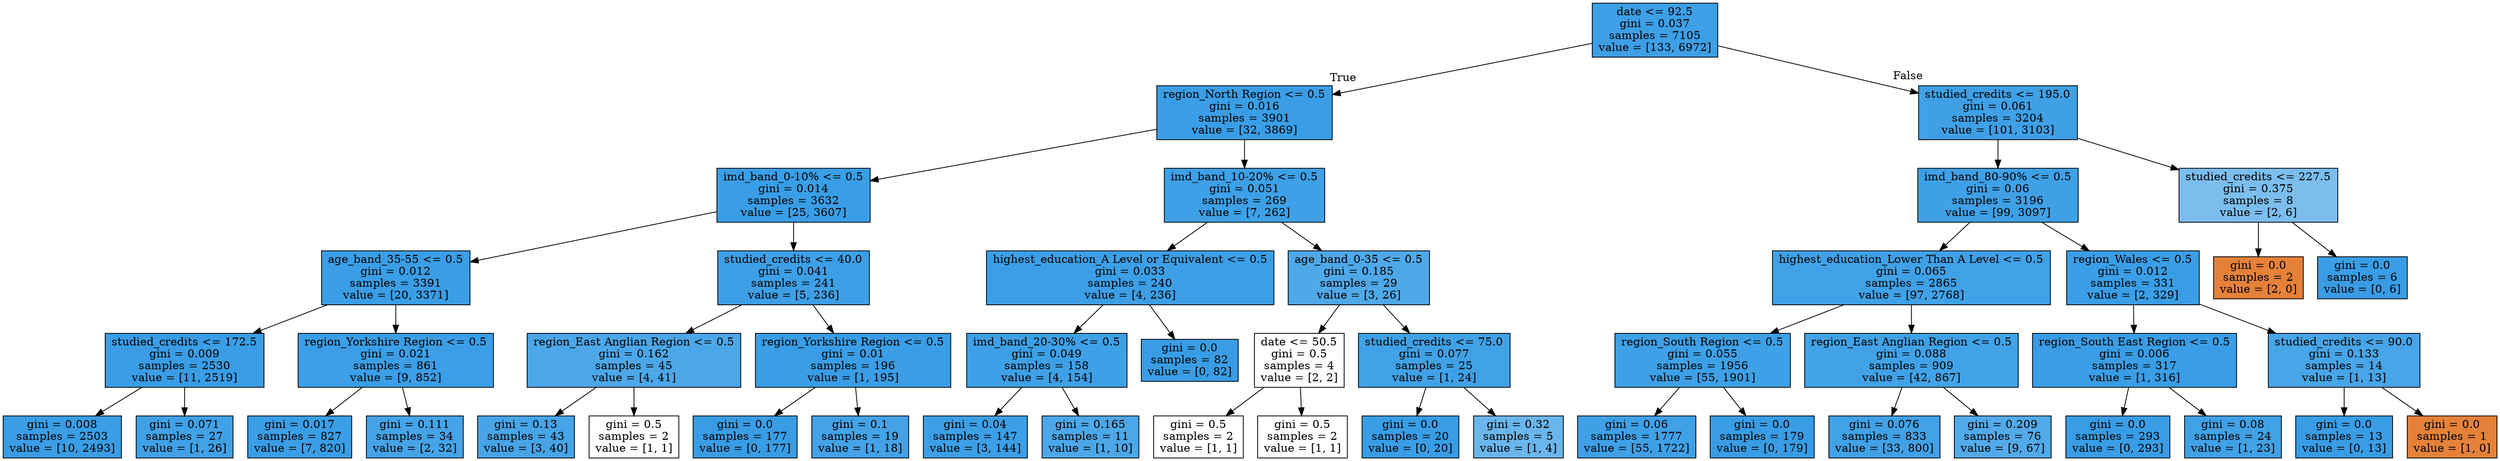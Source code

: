 digraph Tree {
node [shape=box, style="filled", color="black"] ;
0 [label="date <= 92.5\ngini = 0.037\nsamples = 7105\nvalue = [133, 6972]", fillcolor="#399de5fa"] ;
1 [label="region_North Region <= 0.5\ngini = 0.016\nsamples = 3901\nvalue = [32, 3869]", fillcolor="#399de5fd"] ;
0 -> 1 [labeldistance=2.5, labelangle=45, headlabel="True"] ;
2 [label="imd_band_0-10% <= 0.5\ngini = 0.014\nsamples = 3632\nvalue = [25, 3607]", fillcolor="#399de5fd"] ;
1 -> 2 ;
3 [label="age_band_35-55 <= 0.5\ngini = 0.012\nsamples = 3391\nvalue = [20, 3371]", fillcolor="#399de5fd"] ;
2 -> 3 ;
4 [label="studied_credits <= 172.5\ngini = 0.009\nsamples = 2530\nvalue = [11, 2519]", fillcolor="#399de5fe"] ;
3 -> 4 ;
5 [label="gini = 0.008\nsamples = 2503\nvalue = [10, 2493]", fillcolor="#399de5fe"] ;
4 -> 5 ;
6 [label="gini = 0.071\nsamples = 27\nvalue = [1, 26]", fillcolor="#399de5f5"] ;
4 -> 6 ;
7 [label="region_Yorkshire Region <= 0.5\ngini = 0.021\nsamples = 861\nvalue = [9, 852]", fillcolor="#399de5fc"] ;
3 -> 7 ;
8 [label="gini = 0.017\nsamples = 827\nvalue = [7, 820]", fillcolor="#399de5fd"] ;
7 -> 8 ;
9 [label="gini = 0.111\nsamples = 34\nvalue = [2, 32]", fillcolor="#399de5ef"] ;
7 -> 9 ;
10 [label="studied_credits <= 40.0\ngini = 0.041\nsamples = 241\nvalue = [5, 236]", fillcolor="#399de5fa"] ;
2 -> 10 ;
11 [label="region_East Anglian Region <= 0.5\ngini = 0.162\nsamples = 45\nvalue = [4, 41]", fillcolor="#399de5e6"] ;
10 -> 11 ;
12 [label="gini = 0.13\nsamples = 43\nvalue = [3, 40]", fillcolor="#399de5ec"] ;
11 -> 12 ;
13 [label="gini = 0.5\nsamples = 2\nvalue = [1, 1]", fillcolor="#e5813900"] ;
11 -> 13 ;
14 [label="region_Yorkshire Region <= 0.5\ngini = 0.01\nsamples = 196\nvalue = [1, 195]", fillcolor="#399de5fe"] ;
10 -> 14 ;
15 [label="gini = 0.0\nsamples = 177\nvalue = [0, 177]", fillcolor="#399de5ff"] ;
14 -> 15 ;
16 [label="gini = 0.1\nsamples = 19\nvalue = [1, 18]", fillcolor="#399de5f1"] ;
14 -> 16 ;
17 [label="imd_band_10-20% <= 0.5\ngini = 0.051\nsamples = 269\nvalue = [7, 262]", fillcolor="#399de5f8"] ;
1 -> 17 ;
18 [label="highest_education_A Level or Equivalent <= 0.5\ngini = 0.033\nsamples = 240\nvalue = [4, 236]", fillcolor="#399de5fb"] ;
17 -> 18 ;
19 [label="imd_band_20-30% <= 0.5\ngini = 0.049\nsamples = 158\nvalue = [4, 154]", fillcolor="#399de5f8"] ;
18 -> 19 ;
20 [label="gini = 0.04\nsamples = 147\nvalue = [3, 144]", fillcolor="#399de5fa"] ;
19 -> 20 ;
21 [label="gini = 0.165\nsamples = 11\nvalue = [1, 10]", fillcolor="#399de5e6"] ;
19 -> 21 ;
22 [label="gini = 0.0\nsamples = 82\nvalue = [0, 82]", fillcolor="#399de5ff"] ;
18 -> 22 ;
23 [label="age_band_0-35 <= 0.5\ngini = 0.185\nsamples = 29\nvalue = [3, 26]", fillcolor="#399de5e2"] ;
17 -> 23 ;
24 [label="date <= 50.5\ngini = 0.5\nsamples = 4\nvalue = [2, 2]", fillcolor="#e5813900"] ;
23 -> 24 ;
25 [label="gini = 0.5\nsamples = 2\nvalue = [1, 1]", fillcolor="#e5813900"] ;
24 -> 25 ;
26 [label="gini = 0.5\nsamples = 2\nvalue = [1, 1]", fillcolor="#e5813900"] ;
24 -> 26 ;
27 [label="studied_credits <= 75.0\ngini = 0.077\nsamples = 25\nvalue = [1, 24]", fillcolor="#399de5f4"] ;
23 -> 27 ;
28 [label="gini = 0.0\nsamples = 20\nvalue = [0, 20]", fillcolor="#399de5ff"] ;
27 -> 28 ;
29 [label="gini = 0.32\nsamples = 5\nvalue = [1, 4]", fillcolor="#399de5bf"] ;
27 -> 29 ;
30 [label="studied_credits <= 195.0\ngini = 0.061\nsamples = 3204\nvalue = [101, 3103]", fillcolor="#399de5f7"] ;
0 -> 30 [labeldistance=2.5, labelangle=-45, headlabel="False"] ;
31 [label="imd_band_80-90% <= 0.5\ngini = 0.06\nsamples = 3196\nvalue = [99, 3097]", fillcolor="#399de5f7"] ;
30 -> 31 ;
32 [label="highest_education_Lower Than A Level <= 0.5\ngini = 0.065\nsamples = 2865\nvalue = [97, 2768]", fillcolor="#399de5f6"] ;
31 -> 32 ;
33 [label="region_South Region <= 0.5\ngini = 0.055\nsamples = 1956\nvalue = [55, 1901]", fillcolor="#399de5f8"] ;
32 -> 33 ;
34 [label="gini = 0.06\nsamples = 1777\nvalue = [55, 1722]", fillcolor="#399de5f7"] ;
33 -> 34 ;
35 [label="gini = 0.0\nsamples = 179\nvalue = [0, 179]", fillcolor="#399de5ff"] ;
33 -> 35 ;
36 [label="region_East Anglian Region <= 0.5\ngini = 0.088\nsamples = 909\nvalue = [42, 867]", fillcolor="#399de5f3"] ;
32 -> 36 ;
37 [label="gini = 0.076\nsamples = 833\nvalue = [33, 800]", fillcolor="#399de5f4"] ;
36 -> 37 ;
38 [label="gini = 0.209\nsamples = 76\nvalue = [9, 67]", fillcolor="#399de5dd"] ;
36 -> 38 ;
39 [label="region_Wales <= 0.5\ngini = 0.012\nsamples = 331\nvalue = [2, 329]", fillcolor="#399de5fd"] ;
31 -> 39 ;
40 [label="region_South East Region <= 0.5\ngini = 0.006\nsamples = 317\nvalue = [1, 316]", fillcolor="#399de5fe"] ;
39 -> 40 ;
41 [label="gini = 0.0\nsamples = 293\nvalue = [0, 293]", fillcolor="#399de5ff"] ;
40 -> 41 ;
42 [label="gini = 0.08\nsamples = 24\nvalue = [1, 23]", fillcolor="#399de5f4"] ;
40 -> 42 ;
43 [label="studied_credits <= 90.0\ngini = 0.133\nsamples = 14\nvalue = [1, 13]", fillcolor="#399de5eb"] ;
39 -> 43 ;
44 [label="gini = 0.0\nsamples = 13\nvalue = [0, 13]", fillcolor="#399de5ff"] ;
43 -> 44 ;
45 [label="gini = 0.0\nsamples = 1\nvalue = [1, 0]", fillcolor="#e58139ff"] ;
43 -> 45 ;
46 [label="studied_credits <= 227.5\ngini = 0.375\nsamples = 8\nvalue = [2, 6]", fillcolor="#399de5aa"] ;
30 -> 46 ;
47 [label="gini = 0.0\nsamples = 2\nvalue = [2, 0]", fillcolor="#e58139ff"] ;
46 -> 47 ;
48 [label="gini = 0.0\nsamples = 6\nvalue = [0, 6]", fillcolor="#399de5ff"] ;
46 -> 48 ;
}